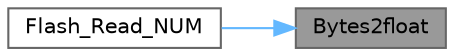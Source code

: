 digraph "Bytes2float"
{
 // LATEX_PDF_SIZE
  bgcolor="transparent";
  edge [fontname=Helvetica,fontsize=10,labelfontname=Helvetica,labelfontsize=10];
  node [fontname=Helvetica,fontsize=10,shape=box,height=0.2,width=0.4];
  rankdir="RL";
  Node1 [id="Node000001",label="Bytes2float",height=0.2,width=0.4,color="gray40", fillcolor="grey60", style="filled", fontcolor="black",tooltip=" "];
  Node1 -> Node2 [id="edge1_Node000001_Node000002",dir="back",color="steelblue1",style="solid",tooltip=" "];
  Node2 [id="Node000002",label="Flash_Read_NUM",height=0.2,width=0.4,color="grey40", fillcolor="white", style="filled",URL="$_f_l_a_s_h___s_e_c_t_o_r___f4_8c.html#ac3fb369d69d056756039dd092612472c",tooltip=" "];
}
